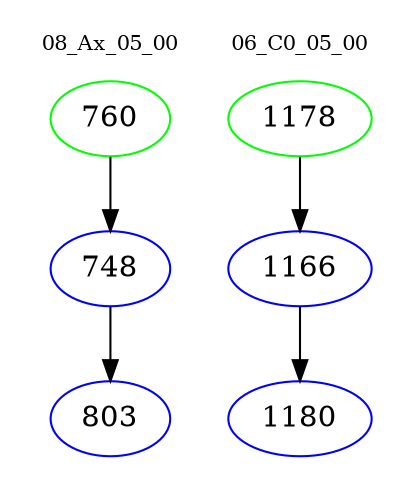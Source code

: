 digraph{
subgraph cluster_0 {
color = white
label = "08_Ax_05_00";
fontsize=10;
T0_760 [label="760", color="green"]
T0_760 -> T0_748 [color="black"]
T0_748 [label="748", color="blue"]
T0_748 -> T0_803 [color="black"]
T0_803 [label="803", color="blue"]
}
subgraph cluster_1 {
color = white
label = "06_C0_05_00";
fontsize=10;
T1_1178 [label="1178", color="green"]
T1_1178 -> T1_1166 [color="black"]
T1_1166 [label="1166", color="blue"]
T1_1166 -> T1_1180 [color="black"]
T1_1180 [label="1180", color="blue"]
}
}
